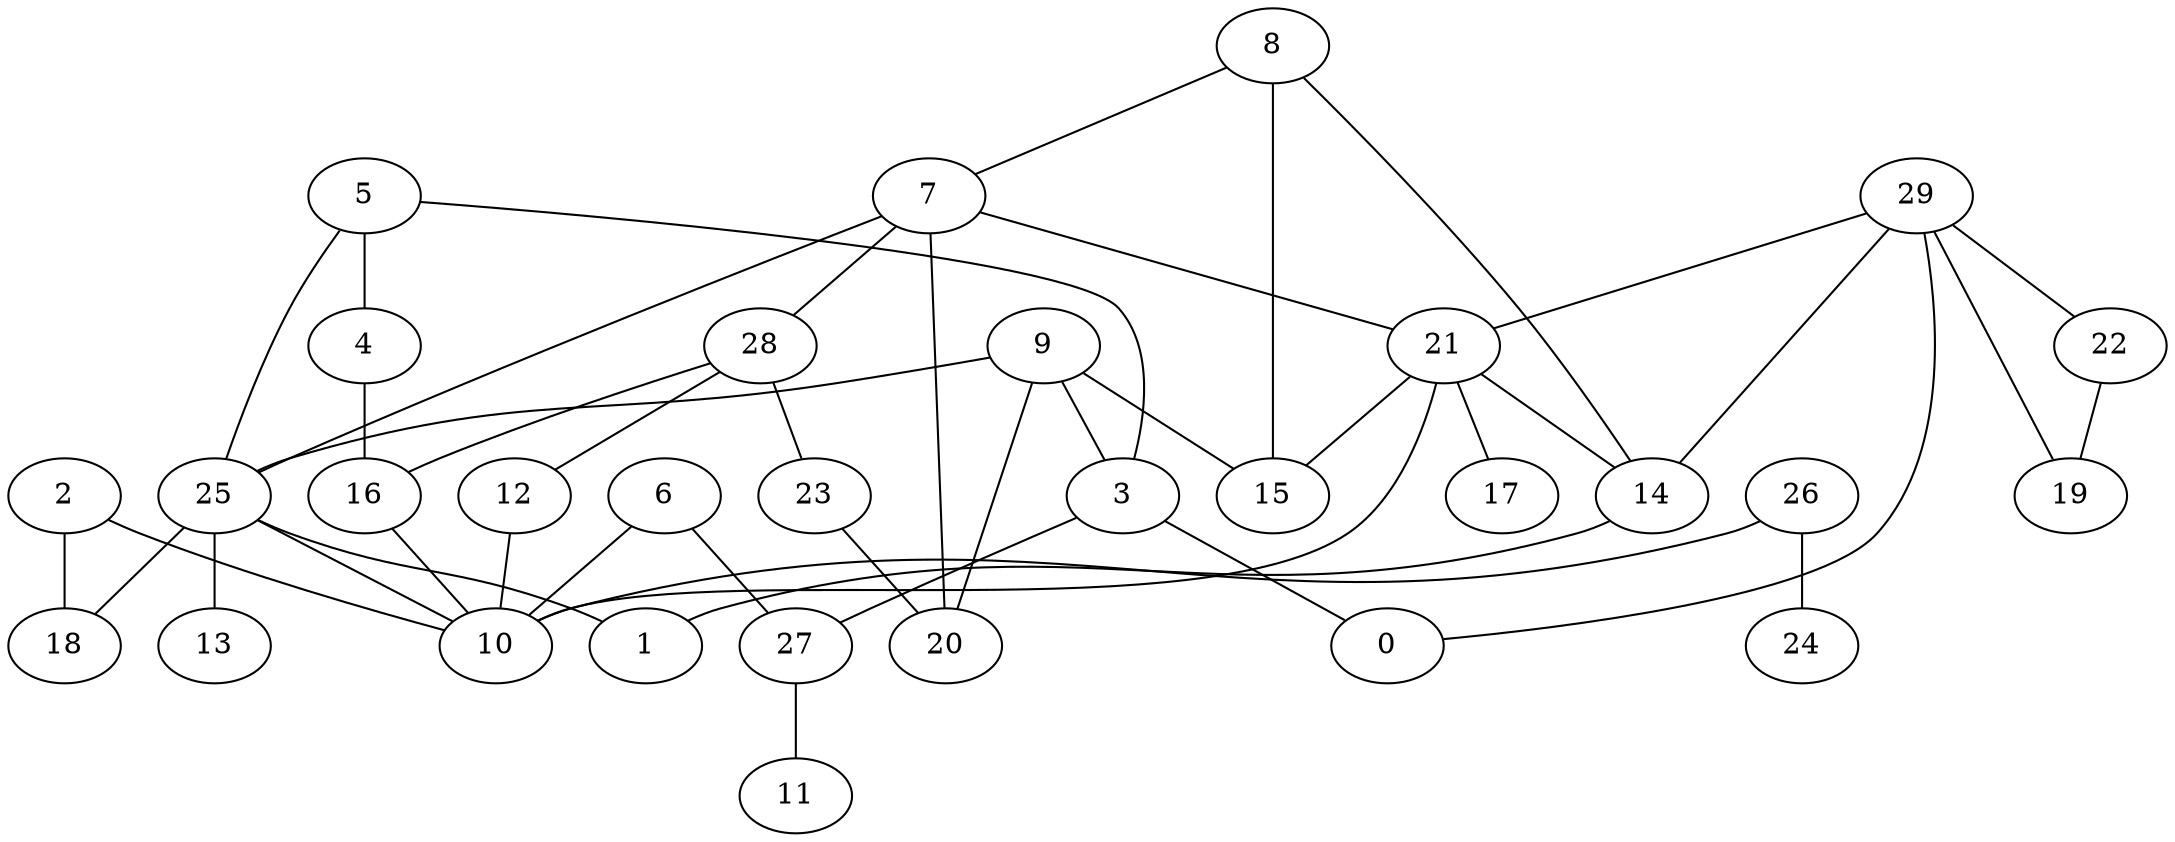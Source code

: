 digraph GG_graph {

subgraph G_graph {
edge [color = black]
"9" -> "20" [dir = none]
"9" -> "15" [dir = none]
"9" -> "3" [dir = none]
"9" -> "25" [dir = none]
"29" -> "22" [dir = none]
"29" -> "0" [dir = none]
"29" -> "19" [dir = none]
"29" -> "21" [dir = none]
"6" -> "27" [dir = none]
"3" -> "27" [dir = none]
"28" -> "16" [dir = none]
"28" -> "12" [dir = none]
"5" -> "4" [dir = none]
"5" -> "25" [dir = none]
"27" -> "11" [dir = none]
"7" -> "25" [dir = none]
"7" -> "28" [dir = none]
"7" -> "21" [dir = none]
"26" -> "24" [dir = none]
"26" -> "10" [dir = none]
"21" -> "14" [dir = none]
"21" -> "17" [dir = none]
"23" -> "20" [dir = none]
"25" -> "18" [dir = none]
"25" -> "1" [dir = none]
"25" -> "13" [dir = none]
"2" -> "10" [dir = none]
"2" -> "18" [dir = none]
"8" -> "14" [dir = none]
"12" -> "10" [dir = none]
"21" -> "15" [dir = none]
"28" -> "23" [dir = none]
"8" -> "15" [dir = none]
"3" -> "0" [dir = none]
"7" -> "20" [dir = none]
"14" -> "1" [dir = none]
"4" -> "16" [dir = none]
"16" -> "10" [dir = none]
"21" -> "10" [dir = none]
"25" -> "10" [dir = none]
"5" -> "3" [dir = none]
"8" -> "7" [dir = none]
"22" -> "19" [dir = none]
"29" -> "14" [dir = none]
"6" -> "10" [dir = none]
}

}
